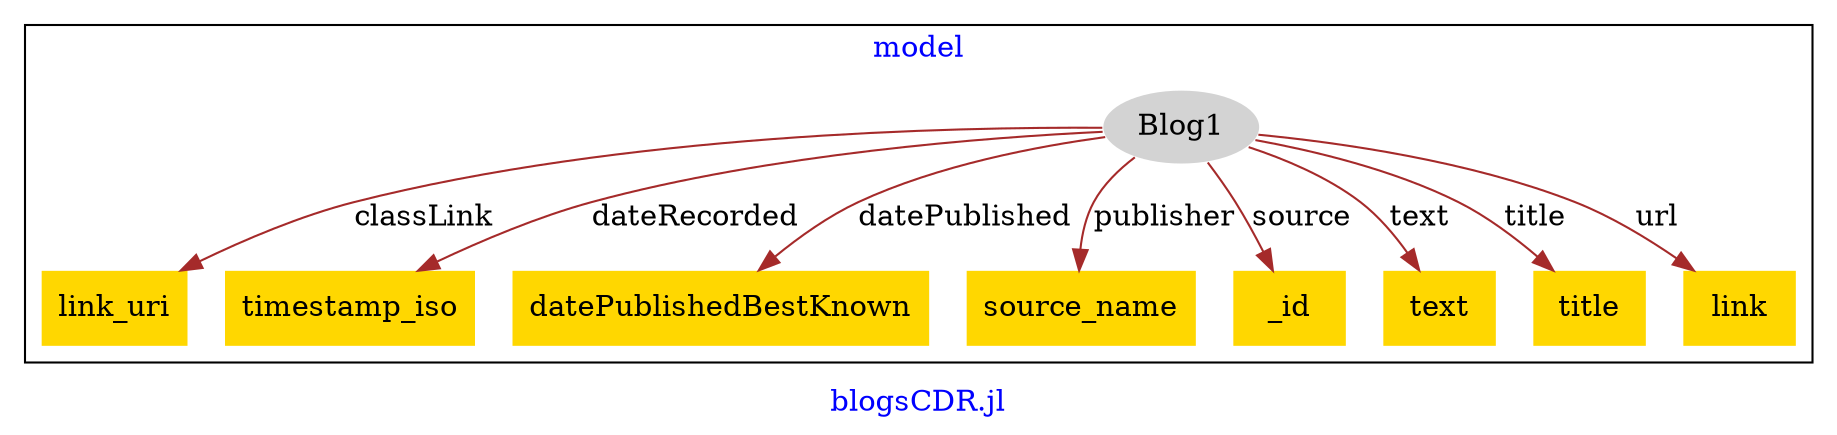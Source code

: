 digraph n0 {
fontcolor="blue"
remincross="true"
label="blogsCDR.jl"
subgraph cluster {
label="model"
n2[style="filled",color="white",fillcolor="lightgray",label="Blog1"];
n3[shape="plaintext",style="filled",fillcolor="gold",label="link_uri"];
n4[shape="plaintext",style="filled",fillcolor="gold",label="timestamp_iso"];
n5[shape="plaintext",style="filled",fillcolor="gold",label="datePublishedBestKnown"];
n6[shape="plaintext",style="filled",fillcolor="gold",label="source_name"];
n7[shape="plaintext",style="filled",fillcolor="gold",label="_id"];
n8[shape="plaintext",style="filled",fillcolor="gold",label="text"];
n9[shape="plaintext",style="filled",fillcolor="gold",label="title"];
n10[shape="plaintext",style="filled",fillcolor="gold",label="link"];
}
n2 -> n3[color="brown",fontcolor="black",label="classLink"]
n2 -> n4[color="brown",fontcolor="black",label="dateRecorded"]
n2 -> n5[color="brown",fontcolor="black",label="datePublished"]
n2 -> n6[color="brown",fontcolor="black",label="publisher"]
n2 -> n7[color="brown",fontcolor="black",label="source"]
n2 -> n8[color="brown",fontcolor="black",label="text"]
n2 -> n9[color="brown",fontcolor="black",label="title"]
n2 -> n10[color="brown",fontcolor="black",label="url"]
}
